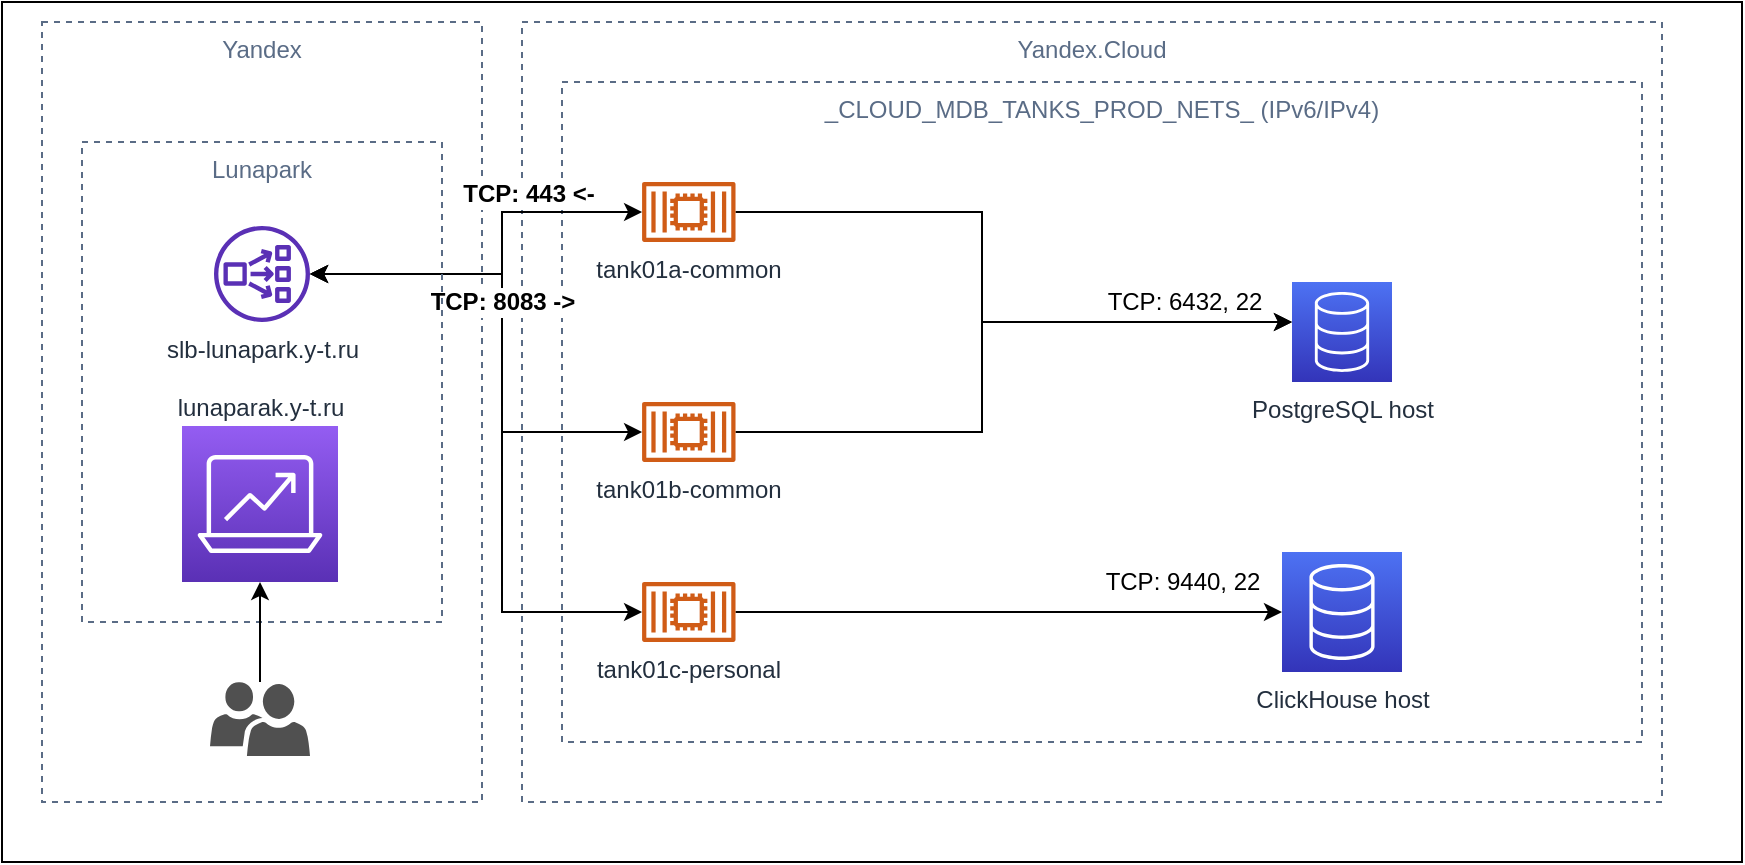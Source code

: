 <mxfile version="12.7.0" type="device"><diagram id="-2r5Ohda4VJ0FJXZN-J1" name="Page-1"><mxGraphModel dx="946" dy="509" grid="1" gridSize="10" guides="1" tooltips="1" connect="1" arrows="1" fold="1" page="1" pageScale="1" pageWidth="1169" pageHeight="827" math="0" shadow="0"><root><mxCell id="0"/><mxCell id="1" parent="0"/><mxCell id="U6cQWsclkGt0p1Hcq4zC-2" value="" style="rounded=0;whiteSpace=wrap;html=1;" parent="1" vertex="1"><mxGeometry x="120" y="180" width="870" height="430" as="geometry"/></mxCell><mxCell id="U6cQWsclkGt0p1Hcq4zC-4" value="Yandex" style="fillColor=none;strokeColor=#5A6C86;dashed=1;verticalAlign=top;fontStyle=0;fontColor=#5A6C86;" parent="1" vertex="1"><mxGeometry x="140" y="190" width="220" height="390" as="geometry"/></mxCell><mxCell id="U6cQWsclkGt0p1Hcq4zC-5" value="Yandex.Cloud" style="fillColor=none;strokeColor=#5A6C86;dashed=1;verticalAlign=top;fontStyle=0;fontColor=#5A6C86;" parent="1" vertex="1"><mxGeometry x="380" y="190" width="570" height="390" as="geometry"/></mxCell><mxCell id="U6cQWsclkGt0p1Hcq4zC-6" value="_CLOUD_MDB_TANKS_PROD_NETS_ (IPv6/IPv4)" style="fillColor=none;strokeColor=#5A6C86;dashed=1;verticalAlign=top;fontStyle=0;fontColor=#5A6C86;" parent="1" vertex="1"><mxGeometry x="400" y="220" width="540" height="330" as="geometry"/></mxCell><mxCell id="U6cQWsclkGt0p1Hcq4zC-13" style="edgeStyle=orthogonalEdgeStyle;rounded=0;orthogonalLoop=1;jettySize=auto;html=1;" parent="1" source="U6cQWsclkGt0p1Hcq4zC-8" target="U6cQWsclkGt0p1Hcq4zC-12" edge="1"><mxGeometry relative="1" as="geometry"><Array as="points"><mxPoint x="610" y="285"/><mxPoint x="610" y="340"/></Array></mxGeometry></mxCell><mxCell id="U6cQWsclkGt0p1Hcq4zC-15" value="TCP: 6432, 22" style="text;html=1;align=center;verticalAlign=middle;resizable=0;points=[];labelBackgroundColor=#ffffff;" parent="U6cQWsclkGt0p1Hcq4zC-13" vertex="1" connectable="0"><mxGeometry x="0.443" y="2" relative="1" as="geometry"><mxPoint x="38.2" y="-8" as="offset"/></mxGeometry></mxCell><mxCell id="U6cQWsclkGt0p1Hcq4zC-21" style="edgeStyle=orthogonalEdgeStyle;rounded=0;orthogonalLoop=1;jettySize=auto;html=1;startArrow=classic;startFill=1;" parent="1" source="U6cQWsclkGt0p1Hcq4zC-8" target="U6cQWsclkGt0p1Hcq4zC-20" edge="1"><mxGeometry relative="1" as="geometry"><Array as="points"><mxPoint x="370" y="285"/><mxPoint x="370" y="316"/></Array></mxGeometry></mxCell><mxCell id="U6cQWsclkGt0p1Hcq4zC-25" value="TCP: 443 &amp;lt;-" style="text;html=1;align=center;verticalAlign=middle;resizable=0;points=[];labelBackgroundColor=#ffffff;fontStyle=1" parent="U6cQWsclkGt0p1Hcq4zC-21" vertex="1" connectable="0"><mxGeometry x="-0.299" y="1" relative="1" as="geometry"><mxPoint x="12" y="-10" as="offset"/></mxGeometry></mxCell><mxCell id="U6cQWsclkGt0p1Hcq4zC-8" value="tank01a-common" style="outlineConnect=0;fontColor=#232F3E;gradientColor=none;fillColor=#D05C17;strokeColor=none;dashed=0;verticalLabelPosition=bottom;verticalAlign=top;align=center;html=1;fontSize=12;fontStyle=0;aspect=fixed;pointerEvents=1;shape=mxgraph.aws4.container_2;" parent="1" vertex="1"><mxGeometry x="440" y="270" width="46.8" height="30" as="geometry"/></mxCell><mxCell id="U6cQWsclkGt0p1Hcq4zC-16" style="edgeStyle=orthogonalEdgeStyle;rounded=0;orthogonalLoop=1;jettySize=auto;html=1;" parent="1" source="U6cQWsclkGt0p1Hcq4zC-9" target="U6cQWsclkGt0p1Hcq4zC-12" edge="1"><mxGeometry relative="1" as="geometry"><Array as="points"><mxPoint x="610" y="395"/><mxPoint x="610" y="340"/></Array></mxGeometry></mxCell><mxCell id="U6cQWsclkGt0p1Hcq4zC-22" style="edgeStyle=orthogonalEdgeStyle;rounded=0;orthogonalLoop=1;jettySize=auto;html=1;startArrow=classic;startFill=1;" parent="1" source="U6cQWsclkGt0p1Hcq4zC-9" target="U6cQWsclkGt0p1Hcq4zC-20" edge="1"><mxGeometry relative="1" as="geometry"><Array as="points"><mxPoint x="370" y="395"/><mxPoint x="370" y="316"/></Array></mxGeometry></mxCell><mxCell id="U6cQWsclkGt0p1Hcq4zC-9" value="tank01b-common" style="outlineConnect=0;fontColor=#232F3E;gradientColor=none;fillColor=#D05C17;strokeColor=none;dashed=0;verticalLabelPosition=bottom;verticalAlign=top;align=center;html=1;fontSize=12;fontStyle=0;aspect=fixed;pointerEvents=1;shape=mxgraph.aws4.container_2;" parent="1" vertex="1"><mxGeometry x="440" y="380" width="46.8" height="30" as="geometry"/></mxCell><mxCell id="U6cQWsclkGt0p1Hcq4zC-18" style="edgeStyle=orthogonalEdgeStyle;rounded=0;orthogonalLoop=1;jettySize=auto;html=1;" parent="1" source="U6cQWsclkGt0p1Hcq4zC-10" target="U6cQWsclkGt0p1Hcq4zC-17" edge="1"><mxGeometry relative="1" as="geometry"/></mxCell><mxCell id="U6cQWsclkGt0p1Hcq4zC-19" value="TCP: 9440, 22" style="text;html=1;align=center;verticalAlign=middle;resizable=0;points=[];labelBackgroundColor=#ffffff;" parent="U6cQWsclkGt0p1Hcq4zC-18" vertex="1" connectable="0"><mxGeometry x="-0.473" y="3" relative="1" as="geometry"><mxPoint x="151.2" y="-12" as="offset"/></mxGeometry></mxCell><mxCell id="U6cQWsclkGt0p1Hcq4zC-23" style="edgeStyle=orthogonalEdgeStyle;rounded=0;orthogonalLoop=1;jettySize=auto;html=1;startArrow=classic;startFill=1;" parent="1" source="U6cQWsclkGt0p1Hcq4zC-10" target="U6cQWsclkGt0p1Hcq4zC-20" edge="1"><mxGeometry relative="1" as="geometry"><Array as="points"><mxPoint x="370" y="485"/><mxPoint x="370" y="316"/></Array></mxGeometry></mxCell><mxCell id="U6cQWsclkGt0p1Hcq4zC-24" value="TCP: 8083 -&amp;gt;" style="text;html=1;align=center;verticalAlign=middle;resizable=0;points=[];labelBackgroundColor=#ffffff;fontStyle=1" parent="U6cQWsclkGt0p1Hcq4zC-23" vertex="1" connectable="0"><mxGeometry x="0.528" y="1" relative="1" as="geometry"><mxPoint x="17" y="13" as="offset"/></mxGeometry></mxCell><mxCell id="U6cQWsclkGt0p1Hcq4zC-10" value="tank01c-personal" style="outlineConnect=0;fontColor=#232F3E;gradientColor=none;fillColor=#D05C17;strokeColor=none;dashed=0;verticalLabelPosition=bottom;verticalAlign=top;align=center;html=1;fontSize=12;fontStyle=0;aspect=fixed;pointerEvents=1;shape=mxgraph.aws4.container_2;" parent="1" vertex="1"><mxGeometry x="440" y="470" width="46.8" height="30" as="geometry"/></mxCell><mxCell id="U6cQWsclkGt0p1Hcq4zC-11" value="Lunapark" style="fillColor=none;strokeColor=#5A6C86;dashed=1;verticalAlign=top;fontStyle=0;fontColor=#5A6C86;" parent="1" vertex="1"><mxGeometry x="160" y="250" width="180" height="240" as="geometry"/></mxCell><mxCell id="U6cQWsclkGt0p1Hcq4zC-12" value="PostgreSQL host" style="outlineConnect=0;fontColor=#232F3E;gradientColor=#4D72F3;gradientDirection=north;fillColor=#3334B9;strokeColor=#ffffff;dashed=0;verticalLabelPosition=bottom;verticalAlign=top;align=center;html=1;fontSize=12;fontStyle=0;aspect=fixed;shape=mxgraph.aws4.resourceIcon;resIcon=mxgraph.aws4.database;" parent="1" vertex="1"><mxGeometry x="765" y="320" width="50" height="50" as="geometry"/></mxCell><mxCell id="U6cQWsclkGt0p1Hcq4zC-17" value="ClickHouse host" style="outlineConnect=0;fontColor=#232F3E;gradientColor=#4D72F3;gradientDirection=north;fillColor=#3334B9;strokeColor=#ffffff;dashed=0;verticalLabelPosition=bottom;verticalAlign=top;align=center;html=1;fontSize=12;fontStyle=0;aspect=fixed;shape=mxgraph.aws4.resourceIcon;resIcon=mxgraph.aws4.database;" parent="1" vertex="1"><mxGeometry x="760" y="455" width="60" height="60" as="geometry"/></mxCell><mxCell id="U6cQWsclkGt0p1Hcq4zC-20" value="slb-lunapark.y-t.ru" style="outlineConnect=0;fontColor=#232F3E;gradientColor=none;fillColor=#5A30B5;strokeColor=none;dashed=0;verticalLabelPosition=bottom;verticalAlign=top;align=center;html=1;fontSize=12;fontStyle=0;aspect=fixed;pointerEvents=1;shape=mxgraph.aws4.network_load_balancer;" parent="1" vertex="1"><mxGeometry x="226" y="292" width="48" height="48" as="geometry"/></mxCell><mxCell id="U6cQWsclkGt0p1Hcq4zC-26" value="lunaparak.y-t.ru" style="outlineConnect=0;fontColor=#232F3E;gradientColor=#945DF2;gradientDirection=north;fillColor=#5A30B5;strokeColor=#ffffff;dashed=0;verticalLabelPosition=top;verticalAlign=bottom;align=center;html=1;fontSize=12;fontStyle=0;aspect=fixed;shape=mxgraph.aws4.resourceIcon;resIcon=mxgraph.aws4.analytics;labelPosition=center;" parent="1" vertex="1"><mxGeometry x="210" y="392" width="78" height="78" as="geometry"/></mxCell><mxCell id="U6cQWsclkGt0p1Hcq4zC-28" style="edgeStyle=orthogonalEdgeStyle;rounded=0;orthogonalLoop=1;jettySize=auto;html=1;startArrow=none;startFill=0;" parent="1" source="U6cQWsclkGt0p1Hcq4zC-27" target="U6cQWsclkGt0p1Hcq4zC-26" edge="1"><mxGeometry relative="1" as="geometry"/></mxCell><mxCell id="U6cQWsclkGt0p1Hcq4zC-27" value="" style="pointerEvents=1;shadow=0;dashed=0;html=1;strokeColor=none;labelPosition=center;verticalLabelPosition=bottom;verticalAlign=top;align=center;fillColor=#505050;shape=mxgraph.mscae.intune.user_group" parent="1" vertex="1"><mxGeometry x="224" y="520" width="50" height="37" as="geometry"/></mxCell></root></mxGraphModel></diagram></mxfile>